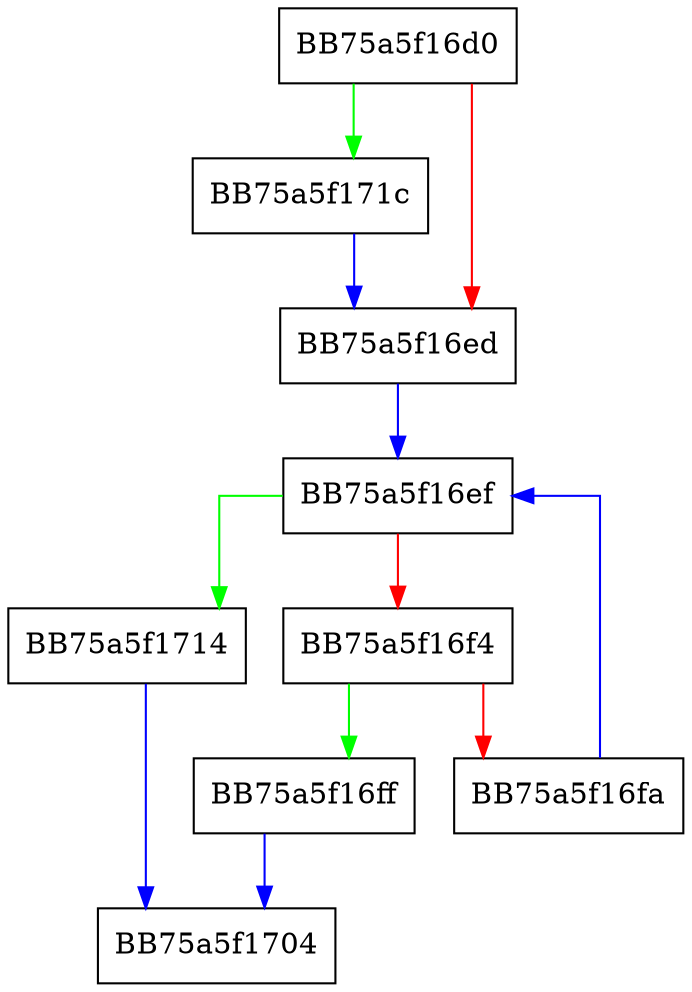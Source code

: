 digraph Analyze {
  node [shape="box"];
  graph [splines=ortho];
  BB75a5f16d0 -> BB75a5f171c [color="green"];
  BB75a5f16d0 -> BB75a5f16ed [color="red"];
  BB75a5f16ed -> BB75a5f16ef [color="blue"];
  BB75a5f16ef -> BB75a5f1714 [color="green"];
  BB75a5f16ef -> BB75a5f16f4 [color="red"];
  BB75a5f16f4 -> BB75a5f16ff [color="green"];
  BB75a5f16f4 -> BB75a5f16fa [color="red"];
  BB75a5f16fa -> BB75a5f16ef [color="blue"];
  BB75a5f16ff -> BB75a5f1704 [color="blue"];
  BB75a5f1714 -> BB75a5f1704 [color="blue"];
  BB75a5f171c -> BB75a5f16ed [color="blue"];
}